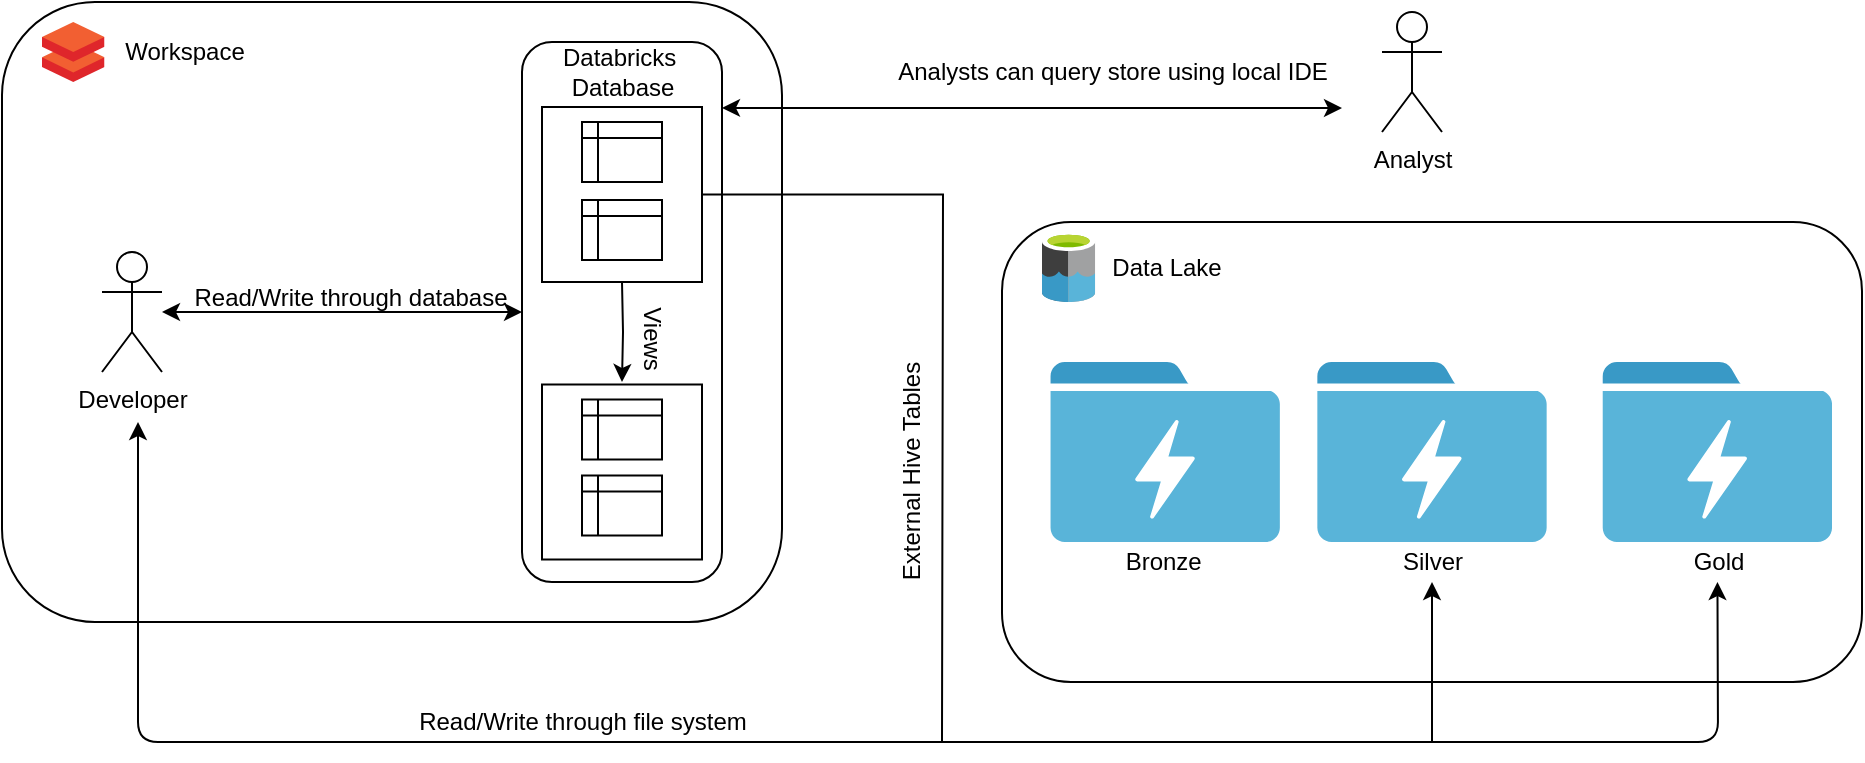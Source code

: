 <mxfile version="13.0.9" type="device"><diagram id="Dv7FHd4BqTtyxhLGKrL5" name="Page-1"><mxGraphModel dx="1422" dy="794" grid="1" gridSize="10" guides="1" tooltips="1" connect="1" arrows="1" fold="1" page="1" pageScale="1" pageWidth="1100" pageHeight="850" math="0" shadow="0"><root><mxCell id="0"/><mxCell id="1" parent="0"/><mxCell id="vxr8_YKXQ8sqCZiA65ca-2" value="" style="rounded=1;whiteSpace=wrap;html=1;" vertex="1" parent="1"><mxGeometry x="130" y="190" width="390" height="310" as="geometry"/></mxCell><mxCell id="vxr8_YKXQ8sqCZiA65ca-3" value="" style="rounded=1;whiteSpace=wrap;html=1;" vertex="1" parent="1"><mxGeometry x="390" y="210" width="100" height="270" as="geometry"/></mxCell><mxCell id="vxr8_YKXQ8sqCZiA65ca-28" style="edgeStyle=orthogonalEdgeStyle;rounded=0;orthogonalLoop=1;jettySize=auto;html=1;exitX=1;exitY=0.5;exitDx=0;exitDy=0;endArrow=none;endFill=0;" edge="1" parent="1" source="vxr8_YKXQ8sqCZiA65ca-27"><mxGeometry relative="1" as="geometry"><mxPoint x="600" y="560" as="targetPoint"/></mxGeometry></mxCell><mxCell id="vxr8_YKXQ8sqCZiA65ca-27" value="" style="rounded=0;whiteSpace=wrap;html=1;" vertex="1" parent="1"><mxGeometry x="400" y="242.5" width="80" height="87.5" as="geometry"/></mxCell><mxCell id="vxr8_YKXQ8sqCZiA65ca-4" value="" style="aspect=fixed;html=1;points=[];align=center;image;fontSize=12;image=img/lib/mscae/Databricks.svg;" vertex="1" parent="1"><mxGeometry x="150" y="200" width="31.25" height="30" as="geometry"/></mxCell><mxCell id="vxr8_YKXQ8sqCZiA65ca-5" value="Workspace" style="text;html=1;align=center;verticalAlign=middle;resizable=0;points=[];autosize=1;" vertex="1" parent="1"><mxGeometry x="181.25" y="205" width="80" height="20" as="geometry"/></mxCell><mxCell id="vxr8_YKXQ8sqCZiA65ca-6" value="Databricks&amp;nbsp;&lt;br&gt;Database" style="text;html=1;align=center;verticalAlign=middle;resizable=0;points=[];autosize=1;" vertex="1" parent="1"><mxGeometry x="400" y="210" width="80" height="30" as="geometry"/></mxCell><mxCell id="vxr8_YKXQ8sqCZiA65ca-7" value="Developer" style="shape=umlActor;verticalLabelPosition=bottom;labelBackgroundColor=#ffffff;verticalAlign=top;html=1;outlineConnect=0;" vertex="1" parent="1"><mxGeometry x="180" y="315" width="30" height="60" as="geometry"/></mxCell><mxCell id="vxr8_YKXQ8sqCZiA65ca-9" value="" style="endArrow=classic;startArrow=classic;html=1;" edge="1" parent="1" source="vxr8_YKXQ8sqCZiA65ca-7" target="vxr8_YKXQ8sqCZiA65ca-3"><mxGeometry width="50" height="50" relative="1" as="geometry"><mxPoint x="400" y="420" as="sourcePoint"/><mxPoint x="450" y="370" as="targetPoint"/></mxGeometry></mxCell><mxCell id="vxr8_YKXQ8sqCZiA65ca-20" value="Read/Write through file system" style="text;html=1;align=center;verticalAlign=middle;resizable=0;points=[];autosize=1;" vertex="1" parent="1"><mxGeometry x="330" y="540" width="180" height="20" as="geometry"/></mxCell><mxCell id="vxr8_YKXQ8sqCZiA65ca-21" value="Read/Write through database" style="text;html=1;align=center;verticalAlign=middle;resizable=0;points=[];autosize=1;" vertex="1" parent="1"><mxGeometry x="219" y="328" width="170" height="20" as="geometry"/></mxCell><mxCell id="vxr8_YKXQ8sqCZiA65ca-23" value="External Hive Tables" style="text;html=1;align=center;verticalAlign=middle;resizable=0;points=[];autosize=1;rotation=-90;" vertex="1" parent="1"><mxGeometry x="525" y="415" width="120" height="20" as="geometry"/></mxCell><mxCell id="vxr8_YKXQ8sqCZiA65ca-24" value="" style="shape=internalStorage;whiteSpace=wrap;html=1;backgroundOutline=1;dx=8;dy=8;" vertex="1" parent="1"><mxGeometry x="420" y="289" width="40" height="30" as="geometry"/></mxCell><mxCell id="vxr8_YKXQ8sqCZiA65ca-25" value="" style="shape=internalStorage;whiteSpace=wrap;html=1;backgroundOutline=1;dx=8;dy=8;" vertex="1" parent="1"><mxGeometry x="420" y="250" width="40" height="30" as="geometry"/></mxCell><mxCell id="vxr8_YKXQ8sqCZiA65ca-29" value="" style="rounded=0;whiteSpace=wrap;html=1;" vertex="1" parent="1"><mxGeometry x="400" y="381.25" width="80" height="87.5" as="geometry"/></mxCell><mxCell id="vxr8_YKXQ8sqCZiA65ca-30" value="" style="shape=internalStorage;whiteSpace=wrap;html=1;backgroundOutline=1;dx=8;dy=8;" vertex="1" parent="1"><mxGeometry x="420" y="426.75" width="40" height="30" as="geometry"/></mxCell><mxCell id="vxr8_YKXQ8sqCZiA65ca-35" value="" style="edgeStyle=orthogonalEdgeStyle;rounded=0;orthogonalLoop=1;jettySize=auto;html=1;endArrow=none;endFill=0;entryX=0.5;entryY=1;entryDx=0;entryDy=0;startArrow=classic;startFill=1;" edge="1" parent="1" target="vxr8_YKXQ8sqCZiA65ca-27"><mxGeometry relative="1" as="geometry"><mxPoint x="440" y="380" as="sourcePoint"/><mxPoint x="440" y="340" as="targetPoint"/></mxGeometry></mxCell><mxCell id="vxr8_YKXQ8sqCZiA65ca-31" value="" style="shape=internalStorage;whiteSpace=wrap;html=1;backgroundOutline=1;dx=8;dy=8;" vertex="1" parent="1"><mxGeometry x="420" y="388.75" width="40" height="30" as="geometry"/></mxCell><mxCell id="vxr8_YKXQ8sqCZiA65ca-36" value="Views" style="text;html=1;align=center;verticalAlign=middle;resizable=0;points=[];autosize=1;rotation=90;" vertex="1" parent="1"><mxGeometry x="430" y="348" width="50" height="20" as="geometry"/></mxCell><mxCell id="vxr8_YKXQ8sqCZiA65ca-37" value="Analyst" style="shape=umlActor;verticalLabelPosition=bottom;labelBackgroundColor=#ffffff;verticalAlign=top;html=1;outlineConnect=0;" vertex="1" parent="1"><mxGeometry x="820" y="195" width="30" height="60" as="geometry"/></mxCell><mxCell id="vxr8_YKXQ8sqCZiA65ca-38" value="" style="group" vertex="1" connectable="0" parent="1"><mxGeometry x="630" y="300" width="430" height="230" as="geometry"/></mxCell><mxCell id="vxr8_YKXQ8sqCZiA65ca-1" value="" style="rounded=1;whiteSpace=wrap;html=1;" vertex="1" parent="vxr8_YKXQ8sqCZiA65ca-38"><mxGeometry width="430" height="230" as="geometry"/></mxCell><mxCell id="vxr8_YKXQ8sqCZiA65ca-11" value="" style="aspect=fixed;html=1;points=[];align=center;image;fontSize=12;image=img/lib/mscae/Data_Lake_Store.svg;" vertex="1" parent="vxr8_YKXQ8sqCZiA65ca-38"><mxGeometry x="23.91" y="70" width="115.38" height="90" as="geometry"/></mxCell><mxCell id="vxr8_YKXQ8sqCZiA65ca-12" value="" style="aspect=fixed;html=1;points=[];align=center;image;fontSize=12;image=img/lib/mscae/Data_Lake.svg;" vertex="1" parent="vxr8_YKXQ8sqCZiA65ca-38"><mxGeometry x="20" y="5" width="26.6" height="35" as="geometry"/></mxCell><mxCell id="vxr8_YKXQ8sqCZiA65ca-13" value="Data Lake" style="text;html=1;align=center;verticalAlign=middle;resizable=0;points=[];autosize=1;" vertex="1" parent="vxr8_YKXQ8sqCZiA65ca-38"><mxGeometry x="46.6" y="12.5" width="70" height="20" as="geometry"/></mxCell><mxCell id="vxr8_YKXQ8sqCZiA65ca-14" value="" style="aspect=fixed;html=1;points=[];align=center;image;fontSize=12;image=img/lib/mscae/Data_Lake_Store.svg;" vertex="1" parent="vxr8_YKXQ8sqCZiA65ca-38"><mxGeometry x="157.31" y="70" width="115.38" height="90" as="geometry"/></mxCell><mxCell id="vxr8_YKXQ8sqCZiA65ca-15" value="" style="aspect=fixed;html=1;points=[];align=center;image;fontSize=12;image=img/lib/mscae/Data_Lake_Store.svg;" vertex="1" parent="vxr8_YKXQ8sqCZiA65ca-38"><mxGeometry x="300" y="70" width="115.38" height="90" as="geometry"/></mxCell><mxCell id="vxr8_YKXQ8sqCZiA65ca-16" value="Bronze&amp;nbsp;" style="text;html=1;align=center;verticalAlign=middle;resizable=0;points=[];autosize=1;" vertex="1" parent="vxr8_YKXQ8sqCZiA65ca-38"><mxGeometry x="51.6" y="160" width="60" height="20" as="geometry"/></mxCell><mxCell id="vxr8_YKXQ8sqCZiA65ca-17" value="Silver" style="text;html=1;align=center;verticalAlign=middle;resizable=0;points=[];autosize=1;" vertex="1" parent="vxr8_YKXQ8sqCZiA65ca-38"><mxGeometry x="190" y="160" width="50" height="20" as="geometry"/></mxCell><mxCell id="vxr8_YKXQ8sqCZiA65ca-18" value="Gold" style="text;html=1;align=center;verticalAlign=middle;resizable=0;points=[];autosize=1;" vertex="1" parent="vxr8_YKXQ8sqCZiA65ca-38"><mxGeometry x="337.69" y="160" width="40" height="20" as="geometry"/></mxCell><mxCell id="vxr8_YKXQ8sqCZiA65ca-19" value="" style="endArrow=classic;html=1;" edge="1" parent="1" target="vxr8_YKXQ8sqCZiA65ca-17"><mxGeometry width="50" height="50" relative="1" as="geometry"><mxPoint x="845" y="560" as="sourcePoint"/><mxPoint x="890" y="510" as="targetPoint"/></mxGeometry></mxCell><mxCell id="vxr8_YKXQ8sqCZiA65ca-10" value="" style="endArrow=classic;startArrow=classic;html=1;" edge="1" parent="1" target="vxr8_YKXQ8sqCZiA65ca-18"><mxGeometry width="50" height="50" relative="1" as="geometry"><mxPoint x="198" y="400" as="sourcePoint"/><mxPoint x="1080" y="560" as="targetPoint"/><Array as="points"><mxPoint x="198" y="560"/><mxPoint x="988" y="560"/></Array></mxGeometry></mxCell><mxCell id="vxr8_YKXQ8sqCZiA65ca-39" value="" style="endArrow=classic;html=1;entryX=1;entryY=0.122;entryDx=0;entryDy=0;entryPerimeter=0;startArrow=classic;startFill=1;" edge="1" parent="1" target="vxr8_YKXQ8sqCZiA65ca-3"><mxGeometry width="50" height="50" relative="1" as="geometry"><mxPoint x="800" y="243" as="sourcePoint"/><mxPoint x="450" y="370" as="targetPoint"/></mxGeometry></mxCell><mxCell id="vxr8_YKXQ8sqCZiA65ca-40" value="Analysts can query store using local IDE" style="text;html=1;align=center;verticalAlign=middle;resizable=0;points=[];autosize=1;" vertex="1" parent="1"><mxGeometry x="570" y="215" width="230" height="20" as="geometry"/></mxCell></root></mxGraphModel></diagram></mxfile>